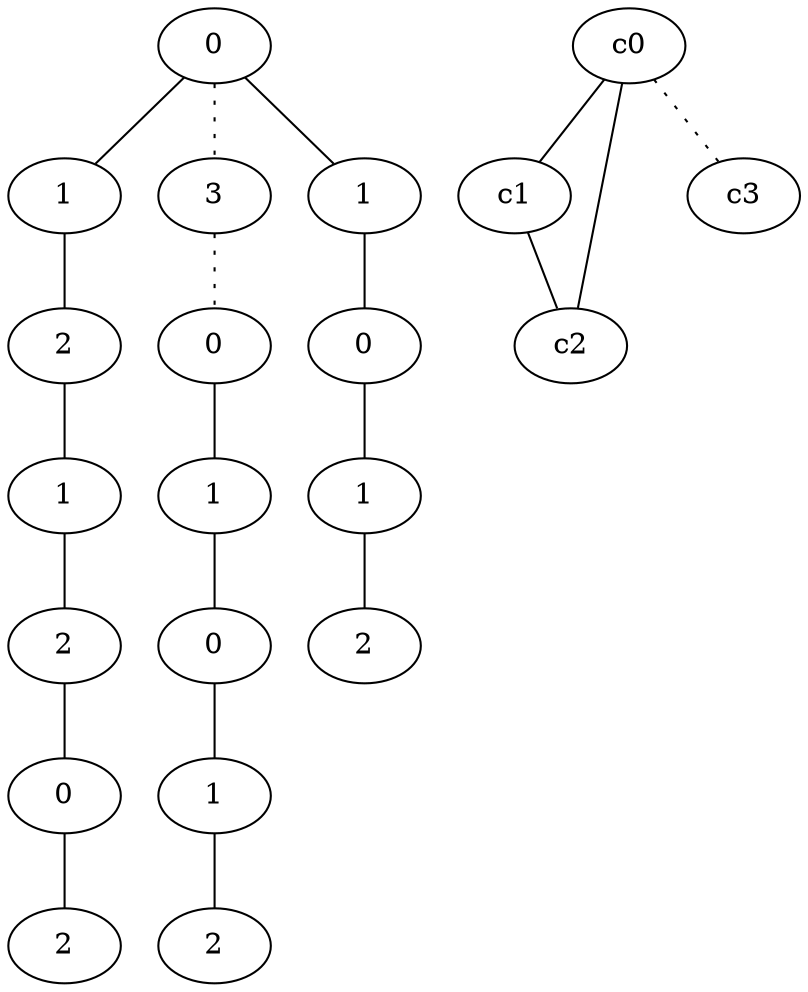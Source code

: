 graph {
a0[label=0];
a1[label=1];
a2[label=2];
a3[label=1];
a4[label=2];
a5[label=0];
a6[label=2];
a7[label=3];
a8[label=0];
a9[label=1];
a10[label=0];
a11[label=1];
a12[label=2];
a13[label=1];
a14[label=0];
a15[label=1];
a16[label=2];
a0 -- a1;
a0 -- a7 [style=dotted];
a0 -- a13;
a1 -- a2;
a2 -- a3;
a3 -- a4;
a4 -- a5;
a5 -- a6;
a7 -- a8 [style=dotted];
a8 -- a9;
a9 -- a10;
a10 -- a11;
a11 -- a12;
a13 -- a14;
a14 -- a15;
a15 -- a16;
c0 -- c1;
c0 -- c2;
c0 -- c3 [style=dotted];
c1 -- c2;
}
